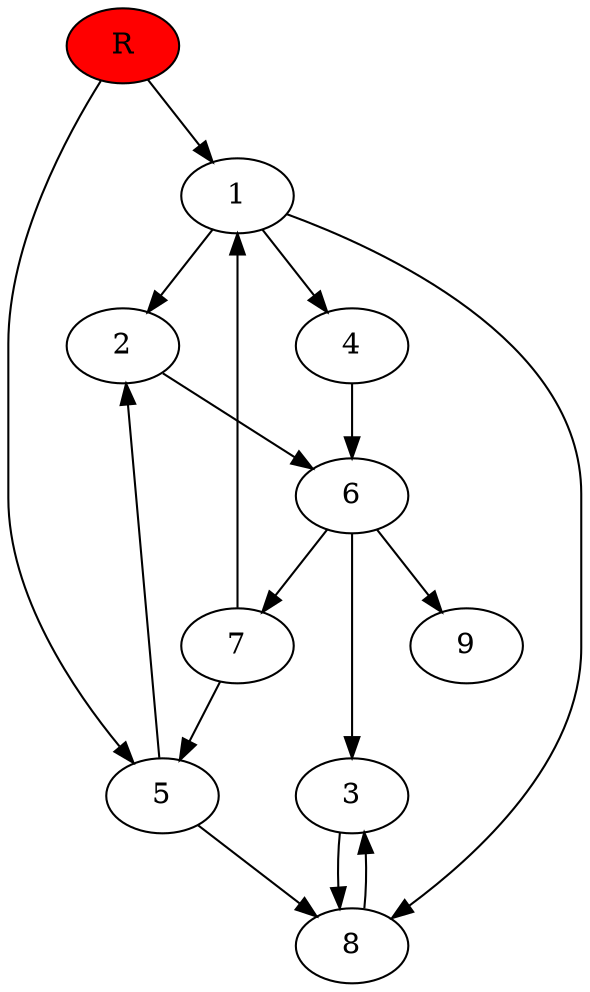 digraph prb10064 {
	1
	2
	3
	4
	5
	6
	7
	8
	R [fillcolor="#ff0000" style=filled]
	1 -> 2
	1 -> 4
	1 -> 8
	2 -> 6
	3 -> 8
	4 -> 6
	5 -> 2
	5 -> 8
	6 -> 3
	6 -> 7
	6 -> 9
	7 -> 1
	7 -> 5
	8 -> 3
	R -> 1
	R -> 5
}

